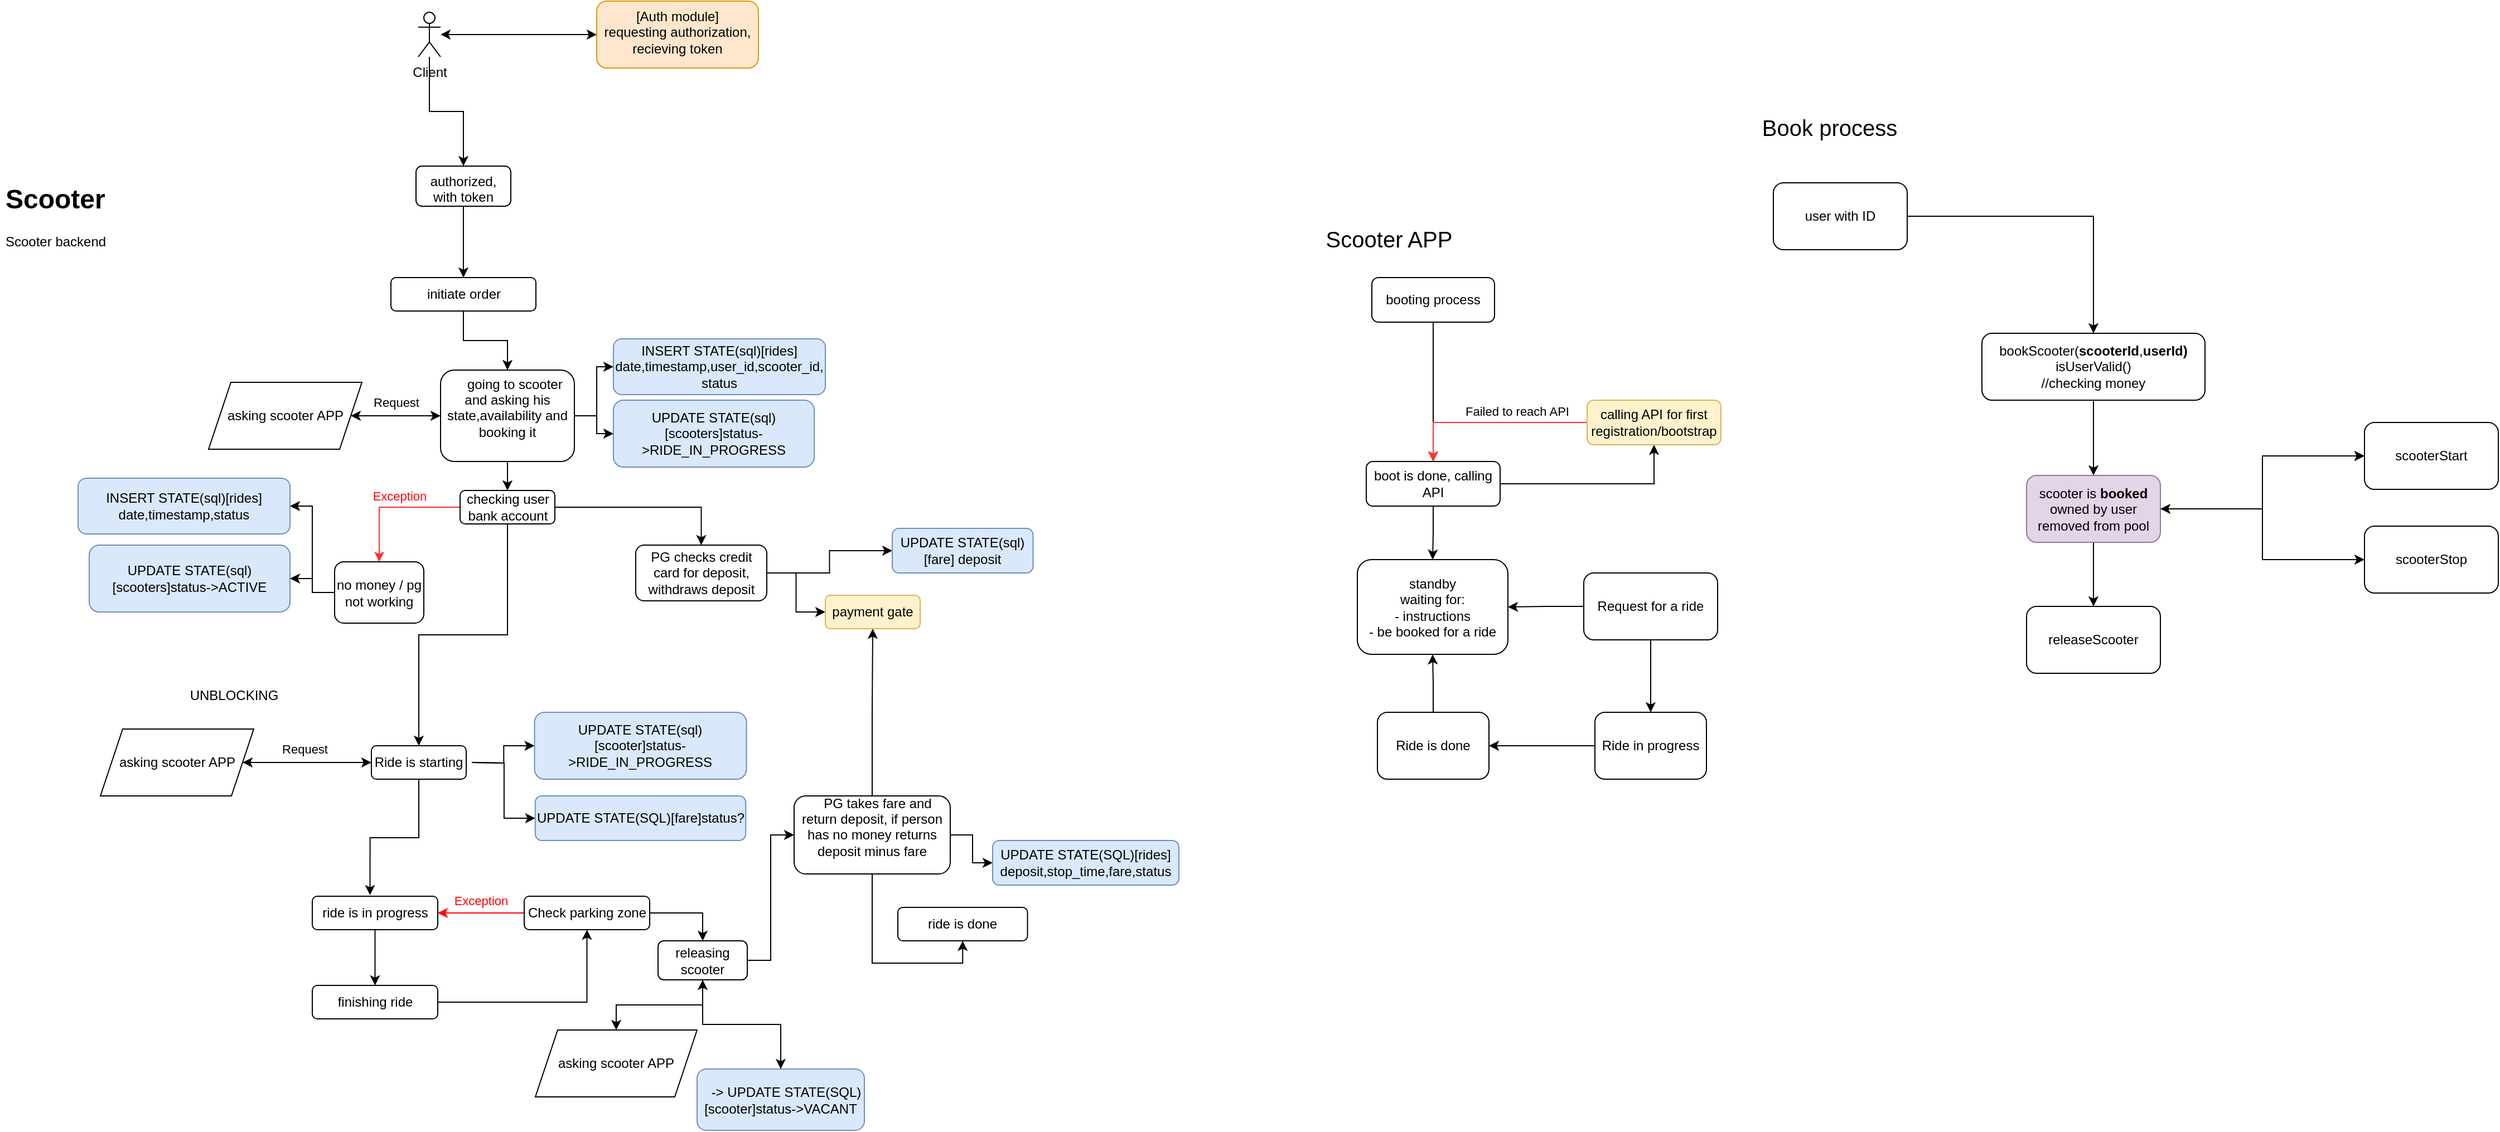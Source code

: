<mxfile version="21.6.3" type="github">
  <diagram name="Page-1" id="B9Mj2-b3dq1Cd7GQC0pU">
    <mxGraphModel dx="2048" dy="1955" grid="1" gridSize="10" guides="1" tooltips="1" connect="1" arrows="1" fold="1" page="1" pageScale="1" pageWidth="827" pageHeight="1169" math="0" shadow="0">
      <root>
        <mxCell id="0" />
        <mxCell id="1" parent="0" />
        <mxCell id="IxOYMcuYMZwDZ8Kze4D3-2" value="&lt;h1&gt;Scooter&lt;/h1&gt;&lt;p&gt;Scooter backend&lt;/p&gt;" style="text;html=1;strokeColor=none;fillColor=none;spacing=5;spacingTop=-20;whiteSpace=wrap;overflow=hidden;rounded=0;" parent="1" vertex="1">
          <mxGeometry x="-360" y="-90" width="160" height="70" as="geometry" />
        </mxCell>
        <mxCell id="IxOYMcuYMZwDZ8Kze4D3-107" value="" style="edgeStyle=orthogonalEdgeStyle;rounded=0;orthogonalLoop=1;jettySize=auto;html=1;" parent="1" source="IxOYMcuYMZwDZ8Kze4D3-3" target="IxOYMcuYMZwDZ8Kze4D3-106" edge="1">
          <mxGeometry relative="1" as="geometry" />
        </mxCell>
        <mxCell id="IxOYMcuYMZwDZ8Kze4D3-3" value="initiate order" style="rounded=1;whiteSpace=wrap;html=1;" parent="1" vertex="1">
          <mxGeometry x="-9.5" width="130" height="30" as="geometry" />
        </mxCell>
        <mxCell id="IxOYMcuYMZwDZ8Kze4D3-50" value="" style="edgeStyle=orthogonalEdgeStyle;rounded=0;orthogonalLoop=1;jettySize=auto;html=1;" parent="1" source="IxOYMcuYMZwDZ8Kze4D3-8" target="IxOYMcuYMZwDZ8Kze4D3-49" edge="1">
          <mxGeometry relative="1" as="geometry" />
        </mxCell>
        <mxCell id="IxOYMcuYMZwDZ8Kze4D3-57" value="" style="edgeStyle=orthogonalEdgeStyle;rounded=0;orthogonalLoop=1;jettySize=auto;html=1;" parent="1" source="IxOYMcuYMZwDZ8Kze4D3-8" target="IxOYMcuYMZwDZ8Kze4D3-56" edge="1">
          <mxGeometry relative="1" as="geometry" />
        </mxCell>
        <mxCell id="IxOYMcuYMZwDZ8Kze4D3-88" value="" style="edgeStyle=orthogonalEdgeStyle;rounded=0;orthogonalLoop=1;jettySize=auto;html=1;strokeColor=#FF3333;" parent="1" source="IxOYMcuYMZwDZ8Kze4D3-8" target="IxOYMcuYMZwDZ8Kze4D3-87" edge="1">
          <mxGeometry relative="1" as="geometry" />
        </mxCell>
        <mxCell id="IxOYMcuYMZwDZ8Kze4D3-126" value="Exception" style="edgeLabel;html=1;align=center;verticalAlign=middle;resizable=0;points=[];fontColor=#FF0000;" parent="IxOYMcuYMZwDZ8Kze4D3-88" vertex="1" connectable="0">
          <mxGeometry x="-0.105" y="2" relative="1" as="geometry">
            <mxPoint y="-12" as="offset" />
          </mxGeometry>
        </mxCell>
        <mxCell id="IxOYMcuYMZwDZ8Kze4D3-8" value="checking user bank account" style="rounded=1;whiteSpace=wrap;html=1;" parent="1" vertex="1">
          <mxGeometry x="52.5" y="191" width="85" height="30" as="geometry" />
        </mxCell>
        <mxCell id="IxOYMcuYMZwDZ8Kze4D3-66" style="edgeStyle=orthogonalEdgeStyle;rounded=0;orthogonalLoop=1;jettySize=auto;html=1;" parent="1" source="IxOYMcuYMZwDZ8Kze4D3-22" target="IxOYMcuYMZwDZ8Kze4D3-24" edge="1">
          <mxGeometry relative="1" as="geometry" />
        </mxCell>
        <mxCell id="IxOYMcuYMZwDZ8Kze4D3-22" value="ride is in progress" style="rounded=1;whiteSpace=wrap;html=1;" parent="1" vertex="1">
          <mxGeometry x="-80" y="555" width="112.5" height="30" as="geometry" />
        </mxCell>
        <mxCell id="IxOYMcuYMZwDZ8Kze4D3-72" value="" style="edgeStyle=orthogonalEdgeStyle;rounded=0;orthogonalLoop=1;jettySize=auto;html=1;" parent="1" source="IxOYMcuYMZwDZ8Kze4D3-24" target="IxOYMcuYMZwDZ8Kze4D3-71" edge="1">
          <mxGeometry relative="1" as="geometry" />
        </mxCell>
        <mxCell id="IxOYMcuYMZwDZ8Kze4D3-24" value="finishing ride" style="rounded=1;whiteSpace=wrap;html=1;" parent="1" vertex="1">
          <mxGeometry x="-80" y="635" width="112.5" height="30" as="geometry" />
        </mxCell>
        <mxCell id="IxOYMcuYMZwDZ8Kze4D3-26" value="ride is done" style="rounded=1;whiteSpace=wrap;html=1;" parent="1" vertex="1">
          <mxGeometry x="445" y="565" width="116.25" height="30" as="geometry" />
        </mxCell>
        <mxCell id="IxOYMcuYMZwDZ8Kze4D3-33" style="edgeStyle=orthogonalEdgeStyle;rounded=0;orthogonalLoop=1;jettySize=auto;html=1;" parent="1" source="IxOYMcuYMZwDZ8Kze4D3-31" target="IxOYMcuYMZwDZ8Kze4D3-12" edge="1">
          <mxGeometry relative="1" as="geometry" />
        </mxCell>
        <mxCell id="IxOYMcuYMZwDZ8Kze4D3-86" style="edgeStyle=orthogonalEdgeStyle;rounded=0;orthogonalLoop=1;jettySize=auto;html=1;entryX=0.5;entryY=1;entryDx=0;entryDy=0;" parent="1" source="IxOYMcuYMZwDZ8Kze4D3-31" target="IxOYMcuYMZwDZ8Kze4D3-26" edge="1">
          <mxGeometry relative="1" as="geometry" />
        </mxCell>
        <mxCell id="IxOYMcuYMZwDZ8Kze4D3-98" style="edgeStyle=orthogonalEdgeStyle;rounded=0;orthogonalLoop=1;jettySize=auto;html=1;entryX=0;entryY=0.5;entryDx=0;entryDy=0;" parent="1" source="IxOYMcuYMZwDZ8Kze4D3-31" target="IxOYMcuYMZwDZ8Kze4D3-83" edge="1">
          <mxGeometry relative="1" as="geometry" />
        </mxCell>
        <mxCell id="IxOYMcuYMZwDZ8Kze4D3-31" value="&lt;div&gt;&amp;nbsp; &amp;nbsp;PG takes fare and return deposit, if person has no money returns deposit minus fare&lt;/div&gt;&lt;div&gt;&lt;br&gt;&lt;/div&gt;" style="rounded=1;whiteSpace=wrap;html=1;" parent="1" vertex="1">
          <mxGeometry x="352" y="465" width="140" height="70" as="geometry" />
        </mxCell>
        <mxCell id="IxOYMcuYMZwDZ8Kze4D3-45" value="UPDATE STATE(sql)[scooters]status-&amp;gt;RIDE_IN_PROGRESS&lt;br&gt;" style="rounded=1;whiteSpace=wrap;html=1;fillColor=#dae8fc;strokeColor=#6c8ebf;" parent="1" vertex="1">
          <mxGeometry x="190" y="110" width="180" height="60" as="geometry" />
        </mxCell>
        <mxCell id="IxOYMcuYMZwDZ8Kze4D3-51" style="edgeStyle=orthogonalEdgeStyle;rounded=0;orthogonalLoop=1;jettySize=auto;html=1;entryX=0;entryY=0.5;entryDx=0;entryDy=0;" parent="1" source="IxOYMcuYMZwDZ8Kze4D3-49" target="IxOYMcuYMZwDZ8Kze4D3-12" edge="1">
          <mxGeometry relative="1" as="geometry" />
        </mxCell>
        <mxCell id="IxOYMcuYMZwDZ8Kze4D3-95" style="edgeStyle=orthogonalEdgeStyle;rounded=0;orthogonalLoop=1;jettySize=auto;html=1;" parent="1" source="IxOYMcuYMZwDZ8Kze4D3-49" target="IxOYMcuYMZwDZ8Kze4D3-37" edge="1">
          <mxGeometry relative="1" as="geometry" />
        </mxCell>
        <mxCell id="IxOYMcuYMZwDZ8Kze4D3-49" value="PG checks credit card for deposit, withdraws deposit" style="rounded=1;whiteSpace=wrap;html=1;" parent="1" vertex="1">
          <mxGeometry x="210" y="240" width="117.5" height="50" as="geometry" />
        </mxCell>
        <mxCell id="IxOYMcuYMZwDZ8Kze4D3-61" style="edgeStyle=orthogonalEdgeStyle;rounded=0;orthogonalLoop=1;jettySize=auto;html=1;entryX=0.46;entryY=-0.034;entryDx=0;entryDy=0;entryPerimeter=0;" parent="1" source="IxOYMcuYMZwDZ8Kze4D3-56" target="IxOYMcuYMZwDZ8Kze4D3-22" edge="1">
          <mxGeometry relative="1" as="geometry" />
        </mxCell>
        <mxCell id="IxOYMcuYMZwDZ8Kze4D3-65" style="edgeStyle=orthogonalEdgeStyle;rounded=0;orthogonalLoop=1;jettySize=auto;html=1;entryX=0;entryY=0.5;entryDx=0;entryDy=0;" parent="1" target="IxOYMcuYMZwDZ8Kze4D3-64" edge="1">
          <mxGeometry relative="1" as="geometry">
            <mxPoint x="63" y="435" as="sourcePoint" />
          </mxGeometry>
        </mxCell>
        <mxCell id="IxOYMcuYMZwDZ8Kze4D3-104" style="edgeStyle=orthogonalEdgeStyle;rounded=0;orthogonalLoop=1;jettySize=auto;html=1;entryX=0;entryY=0.5;entryDx=0;entryDy=0;" parent="1" target="IxOYMcuYMZwDZ8Kze4D3-60" edge="1">
          <mxGeometry relative="1" as="geometry">
            <mxPoint x="63" y="435" as="sourcePoint" />
          </mxGeometry>
        </mxCell>
        <mxCell id="IxOYMcuYMZwDZ8Kze4D3-120" style="edgeStyle=orthogonalEdgeStyle;rounded=0;orthogonalLoop=1;jettySize=auto;html=1;startArrow=classic;startFill=1;" parent="1" source="IxOYMcuYMZwDZ8Kze4D3-56" target="IxOYMcuYMZwDZ8Kze4D3-119" edge="1">
          <mxGeometry relative="1" as="geometry" />
        </mxCell>
        <mxCell id="IxOYMcuYMZwDZ8Kze4D3-121" value="Request" style="edgeLabel;html=1;align=center;verticalAlign=middle;resizable=0;points=[];" parent="IxOYMcuYMZwDZ8Kze4D3-120" vertex="1" connectable="0">
          <mxGeometry x="0.04" y="-2" relative="1" as="geometry">
            <mxPoint y="-10" as="offset" />
          </mxGeometry>
        </mxCell>
        <mxCell id="IxOYMcuYMZwDZ8Kze4D3-56" value="Ride is starting" style="rounded=1;whiteSpace=wrap;html=1;" parent="1" vertex="1">
          <mxGeometry x="-27" y="420" width="85" height="30" as="geometry" />
        </mxCell>
        <mxCell id="IxOYMcuYMZwDZ8Kze4D3-60" value="UPDATE STATE(sql)[scooter]status-&gt;RIDE_IN_PROGRESS" style="rounded=1;whiteSpace=wrap;html=1;fillColor=#dae8fc;strokeColor=#6c8ebf;" parent="1" vertex="1">
          <mxGeometry x="119.26" y="390" width="190" height="60" as="geometry" />
        </mxCell>
        <mxCell id="IxOYMcuYMZwDZ8Kze4D3-64" value="UPDATE STATE(SQL)[fare]status?" style="rounded=1;whiteSpace=wrap;html=1;fillColor=#dae8fc;strokeColor=#6c8ebf;" parent="1" vertex="1">
          <mxGeometry x="119.88" y="465" width="188.75" height="40" as="geometry" />
        </mxCell>
        <mxCell id="IxOYMcuYMZwDZ8Kze4D3-67" value="&lt;div&gt;&lt;div&gt;&amp;nbsp; &amp;nbsp;-&amp;gt; UPDATE STATE(SQL)[scooter]status-&amp;gt;VACANT&lt;/div&gt;&lt;/div&gt;" style="rounded=1;whiteSpace=wrap;html=1;fillColor=#dae8fc;strokeColor=#6c8ebf;" parent="1" vertex="1">
          <mxGeometry x="265" y="710" width="150" height="55" as="geometry" />
        </mxCell>
        <mxCell id="IxOYMcuYMZwDZ8Kze4D3-76" value="&lt;font color=&quot;#ff0000&quot;&gt;Exception&lt;/font&gt;" style="edgeStyle=orthogonalEdgeStyle;rounded=0;orthogonalLoop=1;jettySize=auto;html=1;entryX=1;entryY=0.5;entryDx=0;entryDy=0;strokeColor=#FF0000;spacing=0;spacingRight=0;spacingTop=-22;" parent="1" source="IxOYMcuYMZwDZ8Kze4D3-71" target="IxOYMcuYMZwDZ8Kze4D3-22" edge="1">
          <mxGeometry x="0.002" relative="1" as="geometry">
            <mxPoint as="offset" />
          </mxGeometry>
        </mxCell>
        <mxCell id="IxOYMcuYMZwDZ8Kze4D3-79" style="edgeStyle=orthogonalEdgeStyle;rounded=0;orthogonalLoop=1;jettySize=auto;html=1;entryX=0.5;entryY=0;entryDx=0;entryDy=0;" parent="1" source="IxOYMcuYMZwDZ8Kze4D3-71" target="IxOYMcuYMZwDZ8Kze4D3-78" edge="1">
          <mxGeometry relative="1" as="geometry" />
        </mxCell>
        <mxCell id="IxOYMcuYMZwDZ8Kze4D3-71" value="Check parking zone" style="rounded=1;whiteSpace=wrap;html=1;" parent="1" vertex="1">
          <mxGeometry x="110" y="555" width="112.5" height="30" as="geometry" />
        </mxCell>
        <mxCell id="IxOYMcuYMZwDZ8Kze4D3-82" style="edgeStyle=orthogonalEdgeStyle;rounded=0;orthogonalLoop=1;jettySize=auto;html=1;entryX=0;entryY=0.5;entryDx=0;entryDy=0;" parent="1" source="IxOYMcuYMZwDZ8Kze4D3-78" target="IxOYMcuYMZwDZ8Kze4D3-31" edge="1">
          <mxGeometry relative="1" as="geometry" />
        </mxCell>
        <mxCell id="IxOYMcuYMZwDZ8Kze4D3-124" style="edgeStyle=orthogonalEdgeStyle;rounded=0;orthogonalLoop=1;jettySize=auto;html=1;startArrow=classic;startFill=1;" parent="1" source="IxOYMcuYMZwDZ8Kze4D3-78" target="IxOYMcuYMZwDZ8Kze4D3-123" edge="1">
          <mxGeometry relative="1" as="geometry" />
        </mxCell>
        <mxCell id="IxOYMcuYMZwDZ8Kze4D3-125" style="edgeStyle=orthogonalEdgeStyle;rounded=0;orthogonalLoop=1;jettySize=auto;html=1;" parent="1" source="IxOYMcuYMZwDZ8Kze4D3-78" target="IxOYMcuYMZwDZ8Kze4D3-67" edge="1">
          <mxGeometry relative="1" as="geometry" />
        </mxCell>
        <mxCell id="IxOYMcuYMZwDZ8Kze4D3-78" value="releasing scooter" style="rounded=1;whiteSpace=wrap;html=1;" parent="1" vertex="1">
          <mxGeometry x="230" y="595" width="80" height="35" as="geometry" />
        </mxCell>
        <mxCell id="IxOYMcuYMZwDZ8Kze4D3-83" value="UPDATE STATE(SQL)[rides] deposit,stop_time,fare,status" style="rounded=1;whiteSpace=wrap;html=1;fillColor=#dae8fc;strokeColor=#6c8ebf;" parent="1" vertex="1">
          <mxGeometry x="530" y="505" width="167" height="40" as="geometry" />
        </mxCell>
        <mxCell id="IxOYMcuYMZwDZ8Kze4D3-91" style="edgeStyle=orthogonalEdgeStyle;rounded=0;orthogonalLoop=1;jettySize=auto;html=1;" parent="1" source="IxOYMcuYMZwDZ8Kze4D3-87" target="IxOYMcuYMZwDZ8Kze4D3-90" edge="1">
          <mxGeometry relative="1" as="geometry" />
        </mxCell>
        <mxCell id="IxOYMcuYMZwDZ8Kze4D3-92" style="edgeStyle=orthogonalEdgeStyle;rounded=0;orthogonalLoop=1;jettySize=auto;html=1;entryX=1;entryY=0.5;entryDx=0;entryDy=0;" parent="1" source="IxOYMcuYMZwDZ8Kze4D3-87" target="IxOYMcuYMZwDZ8Kze4D3-89" edge="1">
          <mxGeometry relative="1" as="geometry" />
        </mxCell>
        <mxCell id="IxOYMcuYMZwDZ8Kze4D3-87" value="no money / pg not working" style="rounded=1;whiteSpace=wrap;html=1;" parent="1" vertex="1">
          <mxGeometry x="-60" y="255" width="80" height="55" as="geometry" />
        </mxCell>
        <mxCell id="IxOYMcuYMZwDZ8Kze4D3-89" value="INSERT STATE(sql)[rides] date,timestamp,status" style="rounded=1;whiteSpace=wrap;html=1;fillColor=#dae8fc;strokeColor=#6c8ebf;" parent="1" vertex="1">
          <mxGeometry x="-290" y="180" width="190" height="50" as="geometry" />
        </mxCell>
        <mxCell id="IxOYMcuYMZwDZ8Kze4D3-90" value="UPDATE STATE(sql)[scooters]status-&amp;gt;ACTIVE" style="rounded=1;whiteSpace=wrap;html=1;fillColor=#dae8fc;strokeColor=#6c8ebf;" parent="1" vertex="1">
          <mxGeometry x="-280" y="240" width="180" height="60" as="geometry" />
        </mxCell>
        <mxCell id="IxOYMcuYMZwDZ8Kze4D3-42" value="INSERT STATE(sql)[rides] date,timestamp,user_id,scooter_id, status" style="rounded=1;whiteSpace=wrap;html=1;fillColor=#dae8fc;strokeColor=#6c8ebf;" parent="1" vertex="1">
          <mxGeometry x="190" y="55" width="190" height="50" as="geometry" />
        </mxCell>
        <mxCell id="IxOYMcuYMZwDZ8Kze4D3-12" value="payment gate" style="rounded=1;whiteSpace=wrap;html=1;fillColor=#fff2cc;strokeColor=#d6b656;" parent="1" vertex="1">
          <mxGeometry x="380" y="285" width="85" height="30" as="geometry" />
        </mxCell>
        <mxCell id="IxOYMcuYMZwDZ8Kze4D3-37" value="UPDATE STATE(sql)[fare] deposit" style="rounded=1;whiteSpace=wrap;html=1;fillColor=#dae8fc;strokeColor=#6c8ebf;" parent="1" vertex="1">
          <mxGeometry x="440" y="225" width="126.25" height="40" as="geometry" />
        </mxCell>
        <mxCell id="IxOYMcuYMZwDZ8Kze4D3-108" style="edgeStyle=orthogonalEdgeStyle;rounded=0;orthogonalLoop=1;jettySize=auto;html=1;" parent="1" source="IxOYMcuYMZwDZ8Kze4D3-106" target="IxOYMcuYMZwDZ8Kze4D3-42" edge="1">
          <mxGeometry relative="1" as="geometry" />
        </mxCell>
        <mxCell id="IxOYMcuYMZwDZ8Kze4D3-112" style="edgeStyle=orthogonalEdgeStyle;rounded=0;orthogonalLoop=1;jettySize=auto;html=1;startArrow=classic;startFill=1;" parent="1" source="IxOYMcuYMZwDZ8Kze4D3-106" target="IxOYMcuYMZwDZ8Kze4D3-111" edge="1">
          <mxGeometry relative="1" as="geometry" />
        </mxCell>
        <mxCell id="IxOYMcuYMZwDZ8Kze4D3-115" value="Request" style="edgeLabel;html=1;align=center;verticalAlign=middle;resizable=0;points=[];" parent="IxOYMcuYMZwDZ8Kze4D3-112" vertex="1" connectable="0">
          <mxGeometry relative="1" as="geometry">
            <mxPoint y="-12" as="offset" />
          </mxGeometry>
        </mxCell>
        <mxCell id="IxOYMcuYMZwDZ8Kze4D3-114" style="edgeStyle=orthogonalEdgeStyle;rounded=0;orthogonalLoop=1;jettySize=auto;html=1;entryX=0;entryY=0.5;entryDx=0;entryDy=0;" parent="1" source="IxOYMcuYMZwDZ8Kze4D3-106" target="IxOYMcuYMZwDZ8Kze4D3-45" edge="1">
          <mxGeometry relative="1" as="geometry" />
        </mxCell>
        <mxCell id="IxOYMcuYMZwDZ8Kze4D3-116" style="edgeStyle=orthogonalEdgeStyle;rounded=0;orthogonalLoop=1;jettySize=auto;html=1;" parent="1" source="IxOYMcuYMZwDZ8Kze4D3-106" target="IxOYMcuYMZwDZ8Kze4D3-8" edge="1">
          <mxGeometry relative="1" as="geometry" />
        </mxCell>
        <mxCell id="IxOYMcuYMZwDZ8Kze4D3-106" value="&lt;div&gt;&amp;nbsp; &amp;nbsp; going to scooter and asking his state,availability and booking it&lt;/div&gt;&lt;div&gt;&lt;br&gt;&lt;/div&gt;" style="rounded=1;whiteSpace=wrap;html=1;" parent="1" vertex="1">
          <mxGeometry x="35" y="83" width="120" height="82" as="geometry" />
        </mxCell>
        <mxCell id="IxOYMcuYMZwDZ8Kze4D3-111" value="asking scooter APP" style="shape=parallelogram;perimeter=parallelogramPerimeter;whiteSpace=wrap;html=1;fixedSize=1;" parent="1" vertex="1">
          <mxGeometry x="-173" y="94" width="137.5" height="60" as="geometry" />
        </mxCell>
        <mxCell id="IxOYMcuYMZwDZ8Kze4D3-119" value="asking scooter APP" style="shape=parallelogram;perimeter=parallelogramPerimeter;whiteSpace=wrap;html=1;fixedSize=1;" parent="1" vertex="1">
          <mxGeometry x="-270" y="405" width="137.5" height="60" as="geometry" />
        </mxCell>
        <mxCell id="IxOYMcuYMZwDZ8Kze4D3-122" value="UNBLOCKING" style="text;html=1;strokeColor=none;fillColor=none;align=center;verticalAlign=middle;whiteSpace=wrap;rounded=0;" parent="1" vertex="1">
          <mxGeometry x="-180" y="360" width="60" height="30" as="geometry" />
        </mxCell>
        <mxCell id="IxOYMcuYMZwDZ8Kze4D3-123" value="asking scooter APP" style="shape=parallelogram;perimeter=parallelogramPerimeter;whiteSpace=wrap;html=1;fixedSize=1;" parent="1" vertex="1">
          <mxGeometry x="120" y="675" width="145" height="60" as="geometry" />
        </mxCell>
        <mxCell id="S2isAtEZf0TVNGyKqOjU-1" value="&lt;font style=&quot;font-size: 20px;&quot;&gt;Scooter APP&lt;/font&gt;" style="text;html=1;align=center;verticalAlign=middle;resizable=0;points=[];autosize=1;strokeColor=none;fillColor=none;" parent="1" vertex="1">
          <mxGeometry x="815" y="-55" width="140" height="40" as="geometry" />
        </mxCell>
        <mxCell id="S2isAtEZf0TVNGyKqOjU-4" value="" style="edgeStyle=orthogonalEdgeStyle;rounded=0;orthogonalLoop=1;jettySize=auto;html=1;" parent="1" source="S2isAtEZf0TVNGyKqOjU-2" target="S2isAtEZf0TVNGyKqOjU-3" edge="1">
          <mxGeometry relative="1" as="geometry" />
        </mxCell>
        <mxCell id="S2isAtEZf0TVNGyKqOjU-2" value="booting process" style="rounded=1;whiteSpace=wrap;html=1;" parent="1" vertex="1">
          <mxGeometry x="870" width="110" height="40" as="geometry" />
        </mxCell>
        <mxCell id="S2isAtEZf0TVNGyKqOjU-7" value="" style="edgeStyle=orthogonalEdgeStyle;rounded=0;orthogonalLoop=1;jettySize=auto;html=1;" parent="1" source="S2isAtEZf0TVNGyKqOjU-3" target="S2isAtEZf0TVNGyKqOjU-6" edge="1">
          <mxGeometry relative="1" as="geometry" />
        </mxCell>
        <mxCell id="S2isAtEZf0TVNGyKqOjU-12" value="" style="edgeStyle=orthogonalEdgeStyle;rounded=0;orthogonalLoop=1;jettySize=auto;html=1;" parent="1" source="S2isAtEZf0TVNGyKqOjU-3" target="S2isAtEZf0TVNGyKqOjU-11" edge="1">
          <mxGeometry relative="1" as="geometry" />
        </mxCell>
        <mxCell id="S2isAtEZf0TVNGyKqOjU-3" value="boot is done, calling API" style="rounded=1;whiteSpace=wrap;html=1;" parent="1" vertex="1">
          <mxGeometry x="865" y="165" width="120" height="40" as="geometry" />
        </mxCell>
        <mxCell id="S2isAtEZf0TVNGyKqOjU-22" value="" style="edgeStyle=orthogonalEdgeStyle;rounded=0;orthogonalLoop=1;jettySize=auto;html=1;strokeColor=#FF3333;" parent="1" source="S2isAtEZf0TVNGyKqOjU-6" target="S2isAtEZf0TVNGyKqOjU-3" edge="1">
          <mxGeometry relative="1" as="geometry" />
        </mxCell>
        <mxCell id="S2isAtEZf0TVNGyKqOjU-23" value="Failed to reach API" style="edgeLabel;html=1;align=center;verticalAlign=middle;resizable=0;points=[];" parent="S2isAtEZf0TVNGyKqOjU-22" vertex="1" connectable="0">
          <mxGeometry x="-0.272" y="-1" relative="1" as="geometry">
            <mxPoint y="-9" as="offset" />
          </mxGeometry>
        </mxCell>
        <mxCell id="S2isAtEZf0TVNGyKqOjU-6" value="calling API for first registration/bootstrap" style="rounded=1;whiteSpace=wrap;html=1;fillColor=#fff2cc;strokeColor=#d6b656;" parent="1" vertex="1">
          <mxGeometry x="1063" y="110" width="120" height="40" as="geometry" />
        </mxCell>
        <mxCell id="S2isAtEZf0TVNGyKqOjU-11" value="standby&lt;br&gt;waiting for:&lt;br&gt;- instructions&lt;br&gt;- be booked for a ride" style="rounded=1;whiteSpace=wrap;html=1;" parent="1" vertex="1">
          <mxGeometry x="857" y="253" width="135" height="85" as="geometry" />
        </mxCell>
        <mxCell id="S2isAtEZf0TVNGyKqOjU-14" style="edgeStyle=orthogonalEdgeStyle;rounded=0;orthogonalLoop=1;jettySize=auto;html=1;entryX=1;entryY=0.5;entryDx=0;entryDy=0;" parent="1" source="S2isAtEZf0TVNGyKqOjU-13" target="S2isAtEZf0TVNGyKqOjU-11" edge="1">
          <mxGeometry relative="1" as="geometry" />
        </mxCell>
        <mxCell id="S2isAtEZf0TVNGyKqOjU-16" value="" style="edgeStyle=orthogonalEdgeStyle;rounded=0;orthogonalLoop=1;jettySize=auto;html=1;" parent="1" source="S2isAtEZf0TVNGyKqOjU-13" target="S2isAtEZf0TVNGyKqOjU-15" edge="1">
          <mxGeometry relative="1" as="geometry" />
        </mxCell>
        <mxCell id="S2isAtEZf0TVNGyKqOjU-13" value="Request for a ride" style="rounded=1;whiteSpace=wrap;html=1;" parent="1" vertex="1">
          <mxGeometry x="1060" y="265" width="120" height="60" as="geometry" />
        </mxCell>
        <mxCell id="S2isAtEZf0TVNGyKqOjU-19" value="" style="edgeStyle=orthogonalEdgeStyle;rounded=0;orthogonalLoop=1;jettySize=auto;html=1;" parent="1" source="S2isAtEZf0TVNGyKqOjU-15" target="S2isAtEZf0TVNGyKqOjU-18" edge="1">
          <mxGeometry relative="1" as="geometry" />
        </mxCell>
        <mxCell id="S2isAtEZf0TVNGyKqOjU-15" value="Ride in progress" style="rounded=1;whiteSpace=wrap;html=1;" parent="1" vertex="1">
          <mxGeometry x="1070" y="390" width="100" height="60" as="geometry" />
        </mxCell>
        <mxCell id="S2isAtEZf0TVNGyKqOjU-20" value="" style="edgeStyle=orthogonalEdgeStyle;rounded=0;orthogonalLoop=1;jettySize=auto;html=1;" parent="1" source="S2isAtEZf0TVNGyKqOjU-18" target="S2isAtEZf0TVNGyKqOjU-11" edge="1">
          <mxGeometry relative="1" as="geometry" />
        </mxCell>
        <mxCell id="S2isAtEZf0TVNGyKqOjU-18" value="Ride is done" style="rounded=1;whiteSpace=wrap;html=1;" parent="1" vertex="1">
          <mxGeometry x="875" y="390" width="100" height="60" as="geometry" />
        </mxCell>
        <mxCell id="13goinsFqZNGyoFPxJY--6" value="" style="edgeStyle=orthogonalEdgeStyle;orthogonalLoop=1;jettySize=auto;html=1;curved=1;startArrow=classic;startFill=1;" edge="1" parent="1" source="13goinsFqZNGyoFPxJY--2" target="13goinsFqZNGyoFPxJY--5">
          <mxGeometry relative="1" as="geometry" />
        </mxCell>
        <mxCell id="13goinsFqZNGyoFPxJY--8" value="" style="edgeStyle=orthogonalEdgeStyle;rounded=0;orthogonalLoop=1;jettySize=auto;html=1;" edge="1" parent="1" source="13goinsFqZNGyoFPxJY--2" target="13goinsFqZNGyoFPxJY--7">
          <mxGeometry relative="1" as="geometry" />
        </mxCell>
        <mxCell id="13goinsFqZNGyoFPxJY--2" value="Client" style="shape=umlActor;verticalLabelPosition=bottom;verticalAlign=top;html=1;outlineConnect=0;" vertex="1" parent="1">
          <mxGeometry x="15" y="-238" width="20" height="40" as="geometry" />
        </mxCell>
        <mxCell id="13goinsFqZNGyoFPxJY--5" value="[Auth module]&lt;br&gt;requesting authorization, recieving token" style="rounded=1;whiteSpace=wrap;html=1;verticalAlign=top;fillColor=#ffe6cc;strokeColor=#d79b00;" vertex="1" parent="1">
          <mxGeometry x="175" y="-248" width="145" height="60" as="geometry" />
        </mxCell>
        <mxCell id="13goinsFqZNGyoFPxJY--9" value="" style="edgeStyle=orthogonalEdgeStyle;rounded=0;orthogonalLoop=1;jettySize=auto;html=1;" edge="1" parent="1" source="13goinsFqZNGyoFPxJY--7" target="IxOYMcuYMZwDZ8Kze4D3-3">
          <mxGeometry relative="1" as="geometry" />
        </mxCell>
        <mxCell id="13goinsFqZNGyoFPxJY--7" value="authorized, with token&lt;br&gt;" style="rounded=1;whiteSpace=wrap;html=1;verticalAlign=top;" vertex="1" parent="1">
          <mxGeometry x="13" y="-100" width="85" height="36" as="geometry" />
        </mxCell>
        <mxCell id="13goinsFqZNGyoFPxJY--13" value="" style="edgeStyle=orthogonalEdgeStyle;rounded=0;orthogonalLoop=1;jettySize=auto;html=1;" edge="1" parent="1" source="13goinsFqZNGyoFPxJY--11" target="13goinsFqZNGyoFPxJY--12">
          <mxGeometry relative="1" as="geometry" />
        </mxCell>
        <mxCell id="13goinsFqZNGyoFPxJY--11" value="user with ID" style="rounded=1;whiteSpace=wrap;html=1;" vertex="1" parent="1">
          <mxGeometry x="1230" y="-85" width="120" height="60" as="geometry" />
        </mxCell>
        <mxCell id="13goinsFqZNGyoFPxJY--27" value="" style="edgeStyle=orthogonalEdgeStyle;rounded=0;orthogonalLoop=1;jettySize=auto;html=1;" edge="1" parent="1" source="13goinsFqZNGyoFPxJY--12" target="13goinsFqZNGyoFPxJY--14">
          <mxGeometry relative="1" as="geometry" />
        </mxCell>
        <mxCell id="13goinsFqZNGyoFPxJY--12" value="bookScooter(&lt;b&gt;scooterId&lt;/b&gt;,&lt;b&gt;userId)&lt;br&gt;&lt;/b&gt;isUserValid()&lt;br style=&quot;border-color: var(--border-color);&quot;&gt;//checking money&lt;b&gt;&lt;br&gt;&lt;/b&gt;" style="rounded=1;whiteSpace=wrap;html=1;" vertex="1" parent="1">
          <mxGeometry x="1417" y="50" width="200" height="60" as="geometry" />
        </mxCell>
        <mxCell id="13goinsFqZNGyoFPxJY--18" value="" style="edgeStyle=orthogonalEdgeStyle;rounded=0;orthogonalLoop=1;jettySize=auto;html=1;" edge="1" parent="1" source="13goinsFqZNGyoFPxJY--14" target="13goinsFqZNGyoFPxJY--17">
          <mxGeometry relative="1" as="geometry" />
        </mxCell>
        <mxCell id="13goinsFqZNGyoFPxJY--20" value="" style="edgeStyle=orthogonalEdgeStyle;rounded=0;orthogonalLoop=1;jettySize=auto;html=1;" edge="1" parent="1" source="13goinsFqZNGyoFPxJY--14" target="13goinsFqZNGyoFPxJY--19">
          <mxGeometry relative="1" as="geometry" />
        </mxCell>
        <mxCell id="13goinsFqZNGyoFPxJY--21" value="" style="edgeStyle=orthogonalEdgeStyle;rounded=0;orthogonalLoop=1;jettySize=auto;html=1;" edge="1" parent="1" source="13goinsFqZNGyoFPxJY--14" target="13goinsFqZNGyoFPxJY--19">
          <mxGeometry relative="1" as="geometry" />
        </mxCell>
        <mxCell id="13goinsFqZNGyoFPxJY--14" value="scooter is &lt;b&gt;booked&lt;/b&gt;&lt;br&gt;owned by user&lt;br&gt;removed from pool" style="rounded=1;whiteSpace=wrap;html=1;fillColor=#e1d5e7;strokeColor=#9673a6;" vertex="1" parent="1">
          <mxGeometry x="1457" y="177.5" width="120" height="60" as="geometry" />
        </mxCell>
        <mxCell id="13goinsFqZNGyoFPxJY--17" value="releaseScooter" style="rounded=1;whiteSpace=wrap;html=1;" vertex="1" parent="1">
          <mxGeometry x="1457" y="295" width="120" height="60" as="geometry" />
        </mxCell>
        <mxCell id="13goinsFqZNGyoFPxJY--19" value="scooterStart" style="rounded=1;whiteSpace=wrap;html=1;" vertex="1" parent="1">
          <mxGeometry x="1760" y="130" width="120" height="60" as="geometry" />
        </mxCell>
        <mxCell id="13goinsFqZNGyoFPxJY--23" value="" style="edgeStyle=orthogonalEdgeStyle;rounded=0;orthogonalLoop=1;jettySize=auto;html=1;startArrow=classic;startFill=1;" edge="1" parent="1" source="13goinsFqZNGyoFPxJY--22" target="13goinsFqZNGyoFPxJY--14">
          <mxGeometry relative="1" as="geometry" />
        </mxCell>
        <mxCell id="13goinsFqZNGyoFPxJY--22" value="scooterStop" style="rounded=1;whiteSpace=wrap;html=1;" vertex="1" parent="1">
          <mxGeometry x="1760" y="223" width="120" height="60" as="geometry" />
        </mxCell>
        <mxCell id="13goinsFqZNGyoFPxJY--28" value="&lt;font style=&quot;font-size: 20px;&quot;&gt;Book process&lt;/font&gt;" style="text;html=1;align=center;verticalAlign=middle;resizable=0;points=[];autosize=1;strokeColor=none;fillColor=none;" vertex="1" parent="1">
          <mxGeometry x="1210" y="-155" width="140" height="40" as="geometry" />
        </mxCell>
      </root>
    </mxGraphModel>
  </diagram>
</mxfile>
